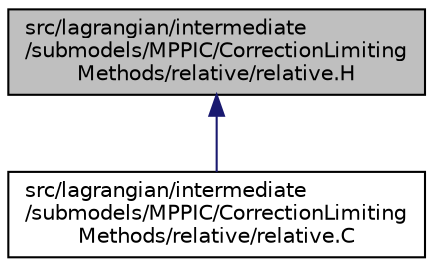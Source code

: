 digraph "src/lagrangian/intermediate/submodels/MPPIC/CorrectionLimitingMethods/relative/relative.H"
{
  bgcolor="transparent";
  edge [fontname="Helvetica",fontsize="10",labelfontname="Helvetica",labelfontsize="10"];
  node [fontname="Helvetica",fontsize="10",shape=record];
  Node1 [label="src/lagrangian/intermediate\l/submodels/MPPIC/CorrectionLimiting\lMethods/relative/relative.H",height=0.2,width=0.4,color="black", fillcolor="grey75", style="filled" fontcolor="black"];
  Node1 -> Node2 [dir="back",color="midnightblue",fontsize="10",style="solid",fontname="Helvetica"];
  Node2 [label="src/lagrangian/intermediate\l/submodels/MPPIC/CorrectionLimiting\lMethods/relative/relative.C",height=0.2,width=0.4,color="black",URL="$relative_8C.html"];
}
